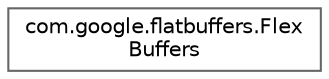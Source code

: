 digraph "Graphical Class Hierarchy"
{
 // LATEX_PDF_SIZE
  bgcolor="transparent";
  edge [fontname=Helvetica,fontsize=10,labelfontname=Helvetica,labelfontsize=10];
  node [fontname=Helvetica,fontsize=10,shape=box,height=0.2,width=0.4];
  rankdir="LR";
  Node0 [id="Node000000",label="com.google.flatbuffers.Flex\lBuffers",height=0.2,width=0.4,color="grey40", fillcolor="white", style="filled",URL="$classcom_1_1google_1_1flatbuffers_1_1FlexBuffers.html",tooltip=" "];
}
